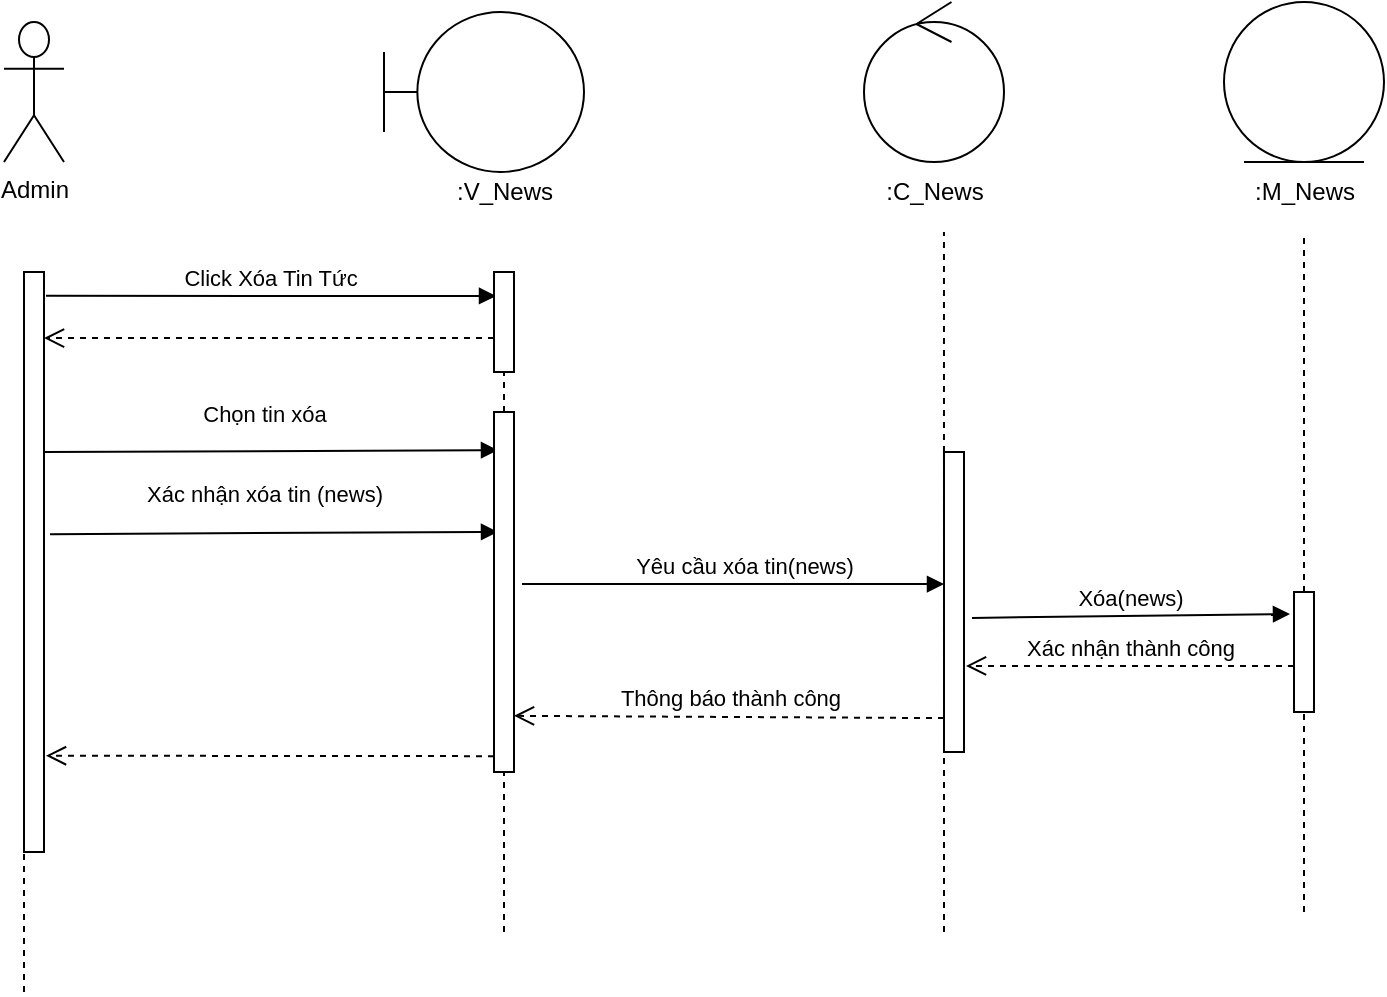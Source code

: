 <mxfile version="14.0.0" type="device"><diagram id="9EQQfnn6Kr8zfK4AIL8m" name="Page-1"><mxGraphModel dx="1438" dy="1823" grid="1" gridSize="10" guides="1" tooltips="1" connect="1" arrows="1" fold="1" page="1" pageScale="1" pageWidth="827" pageHeight="1169" math="0" shadow="0"><root><mxCell id="0"/><mxCell id="1" parent="0"/><mxCell id="AeB5vGFZAXlfjm_huFE--1" value="Click Xóa Tin Tức" style="html=1;verticalAlign=bottom;endArrow=block;exitX=1.1;exitY=0.041;exitDx=0;exitDy=0;exitPerimeter=0;entryX=0.1;entryY=0.24;entryDx=0;entryDy=0;entryPerimeter=0;" parent="1" source="AeB5vGFZAXlfjm_huFE--15" target="AeB5vGFZAXlfjm_huFE--13" edge="1"><mxGeometry width="80" relative="1" as="geometry"><mxPoint x="97" y="123.93" as="sourcePoint"/><mxPoint x="289.5" y="123.93" as="targetPoint"/></mxGeometry></mxCell><mxCell id="AeB5vGFZAXlfjm_huFE--2" value="" style="html=1;verticalAlign=bottom;endArrow=open;dashed=1;endSize=8;entryX=1;entryY=0.114;entryDx=0;entryDy=0;entryPerimeter=0;exitX=0;exitY=0.66;exitDx=0;exitDy=0;exitPerimeter=0;" parent="1" source="AeB5vGFZAXlfjm_huFE--13" target="AeB5vGFZAXlfjm_huFE--15" edge="1"><mxGeometry relative="1" as="geometry"><mxPoint x="289.5" y="145.1" as="sourcePoint"/><mxPoint x="95" y="145.1" as="targetPoint"/></mxGeometry></mxCell><mxCell id="AeB5vGFZAXlfjm_huFE--3" value="Chọn tin xóa" style="html=1;verticalAlign=bottom;endArrow=block;exitX=1;exitY=0.345;exitDx=0;exitDy=0;exitPerimeter=0;entryX=0.2;entryY=0.106;entryDx=0;entryDy=0;entryPerimeter=0;" parent="1" target="AeB5vGFZAXlfjm_huFE--16" edge="1"><mxGeometry x="-0.03" y="10" width="80" relative="1" as="geometry"><mxPoint x="90" y="210.05" as="sourcePoint"/><mxPoint x="285" y="210" as="targetPoint"/><mxPoint as="offset"/></mxGeometry></mxCell><mxCell id="AeB5vGFZAXlfjm_huFE--4" value="Xác nhận xóa tin (news)" style="html=1;verticalAlign=bottom;endArrow=block;exitX=1.3;exitY=0.452;exitDx=0;exitDy=0;exitPerimeter=0;entryX=0.2;entryY=0.333;entryDx=0;entryDy=0;entryPerimeter=0;" parent="1" source="AeB5vGFZAXlfjm_huFE--15" target="AeB5vGFZAXlfjm_huFE--16" edge="1"><mxGeometry x="-0.044" y="11" width="80" relative="1" as="geometry"><mxPoint x="95" y="250.95" as="sourcePoint"/><mxPoint x="289.5" y="250.95" as="targetPoint"/><mxPoint as="offset"/></mxGeometry></mxCell><mxCell id="AeB5vGFZAXlfjm_huFE--5" value="Yêu cầu xóa tin(news)" style="html=1;verticalAlign=bottom;endArrow=block;exitX=1.4;exitY=0.478;exitDx=0;exitDy=0;exitPerimeter=0;" parent="1" source="AeB5vGFZAXlfjm_huFE--16" target="AeB5vGFZAXlfjm_huFE--20" edge="1"><mxGeometry x="0.052" width="80" relative="1" as="geometry"><mxPoint x="370" y="280" as="sourcePoint"/><mxPoint x="520" y="280" as="targetPoint"/><mxPoint as="offset"/></mxGeometry></mxCell><mxCell id="AeB5vGFZAXlfjm_huFE--6" value="Thông báo thành công" style="html=1;verticalAlign=bottom;endArrow=open;dashed=1;endSize=8;exitX=0;exitY=0.887;exitDx=0;exitDy=0;exitPerimeter=0;entryX=1;entryY=0.844;entryDx=0;entryDy=0;entryPerimeter=0;" parent="1" source="AeB5vGFZAXlfjm_huFE--20" target="AeB5vGFZAXlfjm_huFE--16" edge="1"><mxGeometry relative="1" as="geometry"><mxPoint x="528" y="331.04" as="sourcePoint"/><mxPoint x="360" y="331" as="targetPoint"/></mxGeometry></mxCell><mxCell id="AeB5vGFZAXlfjm_huFE--7" value=":V_News" style="text;html=1;align=center;verticalAlign=middle;resizable=0;points=[];autosize=1;" parent="1" vertex="1"><mxGeometry x="290" y="70" width="60" height="20" as="geometry"/></mxCell><mxCell id="AeB5vGFZAXlfjm_huFE--8" value=":C_News" style="text;html=1;align=center;verticalAlign=middle;resizable=0;points=[];autosize=1;" parent="1" vertex="1"><mxGeometry x="505" y="70" width="60" height="20" as="geometry"/></mxCell><mxCell id="AeB5vGFZAXlfjm_huFE--9" value="Admin" style="shape=umlActor;verticalLabelPosition=bottom;verticalAlign=top;html=1;outlineConnect=0;" parent="1" vertex="1"><mxGeometry x="70" y="-5" width="30" height="70" as="geometry"/></mxCell><mxCell id="AeB5vGFZAXlfjm_huFE--10" value="" style="endArrow=none;dashed=1;html=1;" parent="1" edge="1"><mxGeometry width="50" height="50" relative="1" as="geometry"><mxPoint x="80" y="480" as="sourcePoint"/><mxPoint x="80" y="120" as="targetPoint"/></mxGeometry></mxCell><mxCell id="AeB5vGFZAXlfjm_huFE--11" value="" style="shape=umlBoundary;whiteSpace=wrap;html=1;" parent="1" vertex="1"><mxGeometry x="260" y="-10" width="100" height="80" as="geometry"/></mxCell><mxCell id="AeB5vGFZAXlfjm_huFE--12" value="" style="endArrow=none;dashed=1;html=1;" parent="1" source="AeB5vGFZAXlfjm_huFE--13" edge="1"><mxGeometry width="50" height="50" relative="1" as="geometry"><mxPoint x="319.5" y="380" as="sourcePoint"/><mxPoint x="319.5" y="120" as="targetPoint"/></mxGeometry></mxCell><mxCell id="AeB5vGFZAXlfjm_huFE--13" value="" style="html=1;points=[];perimeter=orthogonalPerimeter;" parent="1" vertex="1"><mxGeometry x="315" y="120" width="10" height="50" as="geometry"/></mxCell><mxCell id="AeB5vGFZAXlfjm_huFE--14" value="" style="endArrow=none;dashed=1;html=1;" parent="1" source="AeB5vGFZAXlfjm_huFE--16" target="AeB5vGFZAXlfjm_huFE--13" edge="1"><mxGeometry width="50" height="50" relative="1" as="geometry"><mxPoint x="319.5" y="380" as="sourcePoint"/><mxPoint x="319.5" y="120" as="targetPoint"/></mxGeometry></mxCell><mxCell id="AeB5vGFZAXlfjm_huFE--15" value="" style="html=1;points=[];perimeter=orthogonalPerimeter;" parent="1" vertex="1"><mxGeometry x="80" y="120" width="10" height="290" as="geometry"/></mxCell><mxCell id="AeB5vGFZAXlfjm_huFE--16" value="" style="html=1;points=[];perimeter=orthogonalPerimeter;" parent="1" vertex="1"><mxGeometry x="315" y="190" width="10" height="180" as="geometry"/></mxCell><mxCell id="AeB5vGFZAXlfjm_huFE--17" value="" style="endArrow=none;dashed=1;html=1;" parent="1" target="AeB5vGFZAXlfjm_huFE--16" edge="1"><mxGeometry width="50" height="50" relative="1" as="geometry"><mxPoint x="320" y="450" as="sourcePoint"/><mxPoint x="319.5" y="170" as="targetPoint"/></mxGeometry></mxCell><mxCell id="AeB5vGFZAXlfjm_huFE--18" value="" style="ellipse;shape=umlControl;whiteSpace=wrap;html=1;" parent="1" vertex="1"><mxGeometry x="500" y="-15.0" width="70" height="80" as="geometry"/></mxCell><mxCell id="AeB5vGFZAXlfjm_huFE--19" value="" style="endArrow=none;dashed=1;html=1;entryX=0.583;entryY=1.5;entryDx=0;entryDy=0;entryPerimeter=0;" parent="1" target="AeB5vGFZAXlfjm_huFE--8" edge="1"><mxGeometry width="50" height="50" relative="1" as="geometry"><mxPoint x="540" y="450" as="sourcePoint"/><mxPoint x="540" y="110" as="targetPoint"/></mxGeometry></mxCell><mxCell id="AeB5vGFZAXlfjm_huFE--20" value="" style="html=1;points=[];perimeter=orthogonalPerimeter;" parent="1" vertex="1"><mxGeometry x="540" y="210" width="10" height="150" as="geometry"/></mxCell><mxCell id="AeB5vGFZAXlfjm_huFE--21" value="" style="html=1;verticalAlign=bottom;endArrow=open;dashed=1;endSize=8;exitX=0;exitY=0.956;exitDx=0;exitDy=0;exitPerimeter=0;entryX=1.1;entryY=0.834;entryDx=0;entryDy=0;entryPerimeter=0;" parent="1" source="AeB5vGFZAXlfjm_huFE--16" target="AeB5vGFZAXlfjm_huFE--15" edge="1"><mxGeometry relative="1" as="geometry"><mxPoint x="220" y="360" as="sourcePoint"/><mxPoint x="85" y="350" as="targetPoint"/></mxGeometry></mxCell><mxCell id="AeB5vGFZAXlfjm_huFE--22" value="" style="ellipse;shape=umlEntity;whiteSpace=wrap;html=1;" parent="1" vertex="1"><mxGeometry x="680" y="-15" width="80" height="80" as="geometry"/></mxCell><mxCell id="AeB5vGFZAXlfjm_huFE--23" value=":M_News" style="text;html=1;align=center;verticalAlign=middle;resizable=0;points=[];autosize=1;" parent="1" vertex="1"><mxGeometry x="690" y="70" width="60" height="20" as="geometry"/></mxCell><mxCell id="AeB5vGFZAXlfjm_huFE--24" value="" style="endArrow=none;dashed=1;html=1;" parent="1" source="AeB5vGFZAXlfjm_huFE--26" edge="1"><mxGeometry width="50" height="50" relative="1" as="geometry"><mxPoint x="720" y="440" as="sourcePoint"/><mxPoint x="720" y="100" as="targetPoint"/></mxGeometry></mxCell><mxCell id="AeB5vGFZAXlfjm_huFE--25" value="Xóa(news)" style="html=1;verticalAlign=bottom;endArrow=block;exitX=1.4;exitY=0.553;exitDx=0;exitDy=0;exitPerimeter=0;" parent="1" source="AeB5vGFZAXlfjm_huFE--20" edge="1"><mxGeometry width="80" relative="1" as="geometry"><mxPoint x="370" y="250" as="sourcePoint"/><mxPoint x="713" y="291" as="targetPoint"/></mxGeometry></mxCell><mxCell id="AeB5vGFZAXlfjm_huFE--26" value="" style="html=1;points=[];perimeter=orthogonalPerimeter;" parent="1" vertex="1"><mxGeometry x="715" y="280" width="10" height="60" as="geometry"/></mxCell><mxCell id="AeB5vGFZAXlfjm_huFE--27" value="" style="endArrow=none;dashed=1;html=1;" parent="1" target="AeB5vGFZAXlfjm_huFE--26" edge="1"><mxGeometry width="50" height="50" relative="1" as="geometry"><mxPoint x="720" y="440" as="sourcePoint"/><mxPoint x="720" y="120" as="targetPoint"/></mxGeometry></mxCell><mxCell id="AeB5vGFZAXlfjm_huFE--28" value="Xác nhận thành công" style="html=1;verticalAlign=bottom;endArrow=open;dashed=1;endSize=8;entryX=1.1;entryY=0.713;entryDx=0;entryDy=0;entryPerimeter=0;" parent="1" target="AeB5vGFZAXlfjm_huFE--20" edge="1"><mxGeometry relative="1" as="geometry"><mxPoint x="715" y="317" as="sourcePoint"/><mxPoint x="370" y="250" as="targetPoint"/></mxGeometry></mxCell></root></mxGraphModel></diagram></mxfile>